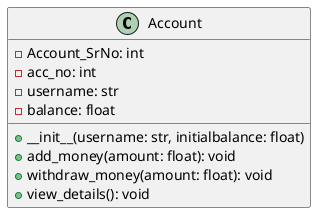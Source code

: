 @startuml
class Account {
  - Account_SrNo: int
  - acc_no: int
  - username: str
  - balance: float
  + __init__(username: str, initialbalance: float)
  + add_money(amount: float): void
  + withdraw_money(amount: float): void
  + view_details(): void
}
@enduml